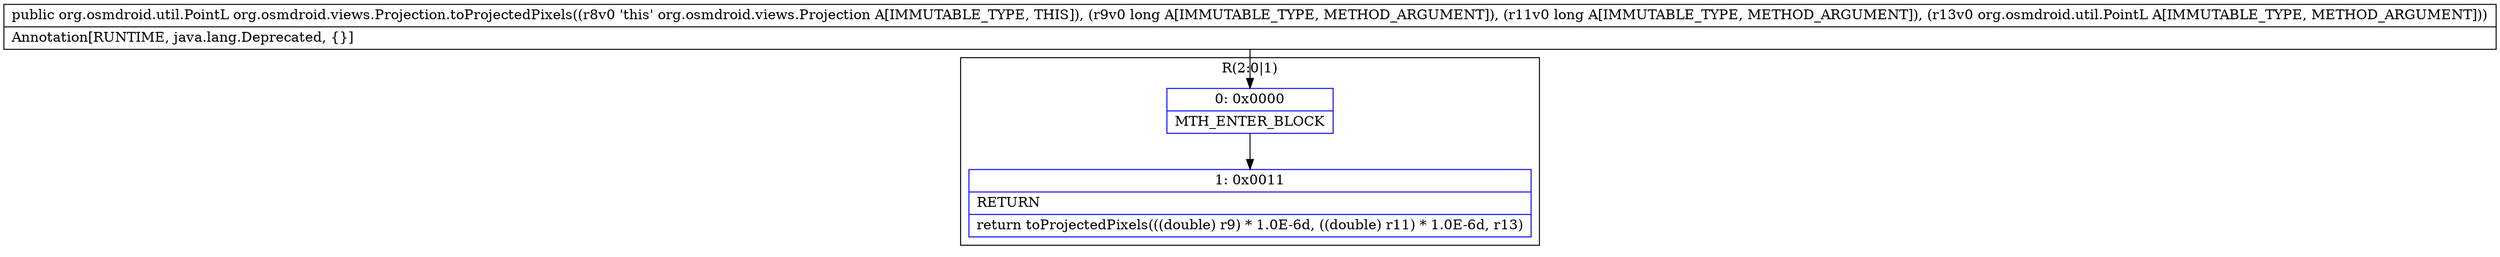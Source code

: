 digraph "CFG fororg.osmdroid.views.Projection.toProjectedPixels(JJLorg\/osmdroid\/util\/PointL;)Lorg\/osmdroid\/util\/PointL;" {
subgraph cluster_Region_1938504925 {
label = "R(2:0|1)";
node [shape=record,color=blue];
Node_0 [shape=record,label="{0\:\ 0x0000|MTH_ENTER_BLOCK\l}"];
Node_1 [shape=record,label="{1\:\ 0x0011|RETURN\l|return toProjectedPixels(((double) r9) * 1.0E\-6d, ((double) r11) * 1.0E\-6d, r13)\l}"];
}
MethodNode[shape=record,label="{public org.osmdroid.util.PointL org.osmdroid.views.Projection.toProjectedPixels((r8v0 'this' org.osmdroid.views.Projection A[IMMUTABLE_TYPE, THIS]), (r9v0 long A[IMMUTABLE_TYPE, METHOD_ARGUMENT]), (r11v0 long A[IMMUTABLE_TYPE, METHOD_ARGUMENT]), (r13v0 org.osmdroid.util.PointL A[IMMUTABLE_TYPE, METHOD_ARGUMENT]))  | Annotation[RUNTIME, java.lang.Deprecated, \{\}]\l}"];
MethodNode -> Node_0;
Node_0 -> Node_1;
}

